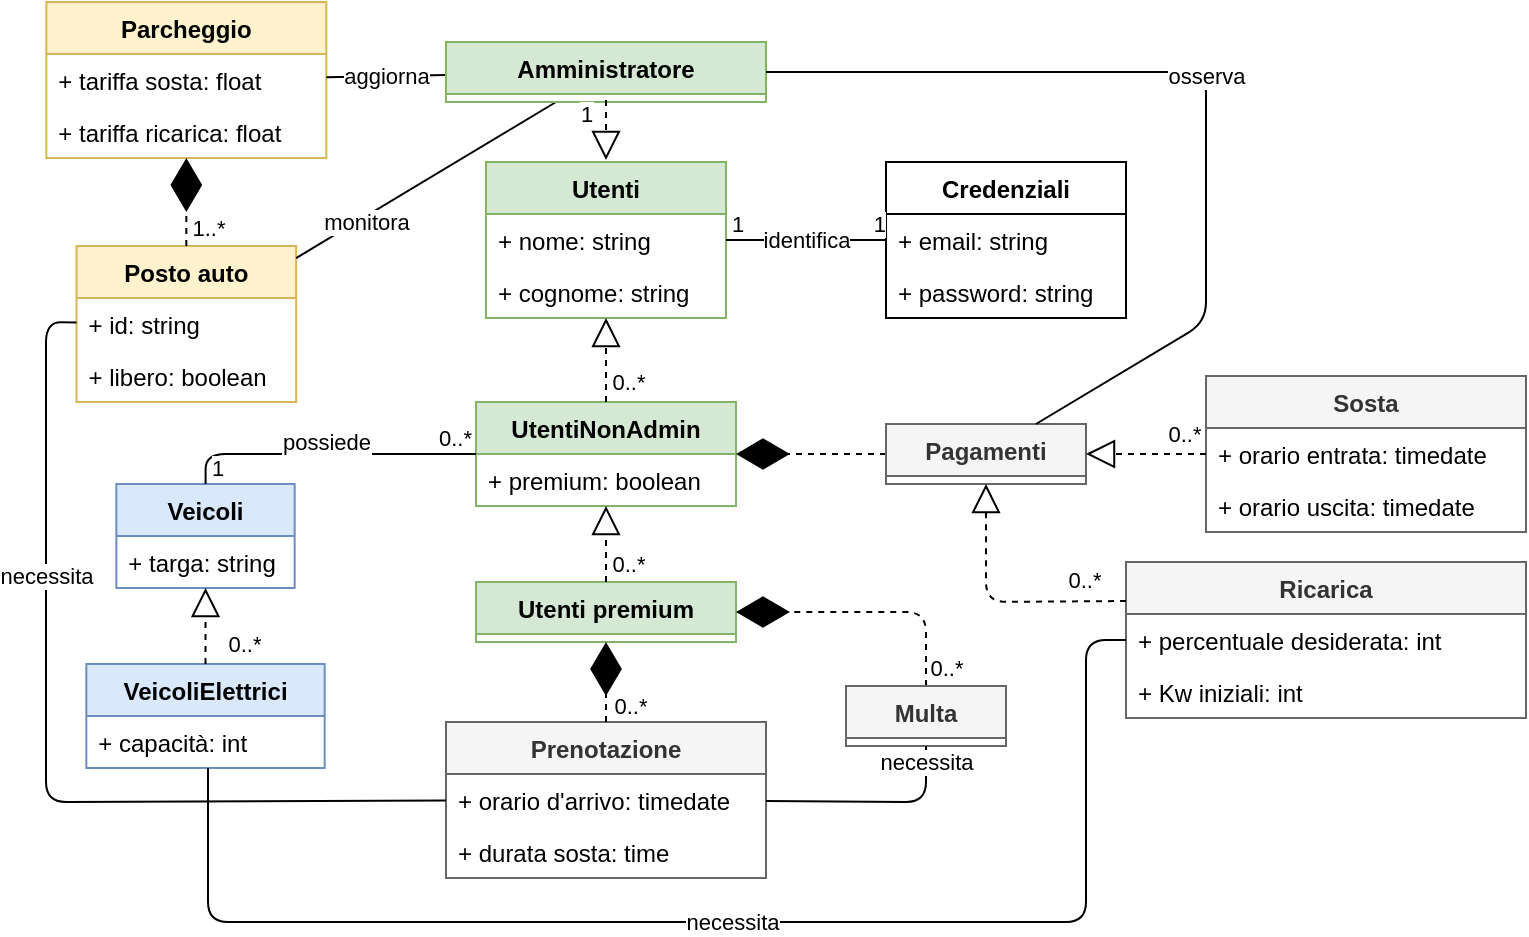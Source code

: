 <mxfile scale="1" border="10">
    <diagram id="PsLG1nvYOHh64BqABNhy" name="Page-1">
        <mxGraphModel dx="817" dy="686" grid="1" gridSize="10" guides="1" tooltips="1" connect="1" arrows="1" fold="1" page="1" pageScale="1" pageWidth="850" pageHeight="1100" background="#ffffff" math="0" shadow="0">
            <root>
                <mxCell id="0"/>
                <mxCell id="1" parent="0"/>
                <mxCell id="247" value="Parcheggio" style="swimlane;fontStyle=1;align=center;verticalAlign=top;childLayout=stackLayout;horizontal=1;startSize=26;horizontalStack=0;resizeParent=1;resizeParentMax=0;resizeLast=0;collapsible=1;marginBottom=0;fillColor=#fff2cc;strokeColor=#d6b656;" vertex="1" parent="1">
                    <mxGeometry x="40.17" y="40" width="140" height="78" as="geometry">
                        <mxRectangle x="330" y="220" width="150" height="30" as="alternateBounds"/>
                    </mxGeometry>
                </mxCell>
                <mxCell id="249" value="+ tariffa sosta: float" style="text;strokeColor=none;fillColor=none;align=left;verticalAlign=top;spacingLeft=4;spacingRight=4;overflow=hidden;rotatable=0;points=[[0,0.5],[1,0.5]];portConstraint=eastwest;" vertex="1" parent="247">
                    <mxGeometry y="26" width="140" height="26" as="geometry"/>
                </mxCell>
                <mxCell id="250" value="+ tariffa ricarica: float" style="text;strokeColor=none;fillColor=none;align=left;verticalAlign=top;spacingLeft=4;spacingRight=4;overflow=hidden;rotatable=0;points=[[0,0.5],[1,0.5]];portConstraint=eastwest;" vertex="1" parent="247">
                    <mxGeometry y="52" width="140" height="26" as="geometry"/>
                </mxCell>
                <mxCell id="251" value="Posto auto" style="swimlane;fontStyle=1;align=center;verticalAlign=top;childLayout=stackLayout;horizontal=1;startSize=26;horizontalStack=0;resizeParent=1;resizeParentMax=0;resizeLast=0;collapsible=1;marginBottom=0;fillColor=#fff2cc;strokeColor=#d6b656;" vertex="1" parent="1">
                    <mxGeometry x="55.25" y="162" width="109.83" height="78" as="geometry">
                        <mxRectangle x="330" y="220" width="150" height="30" as="alternateBounds"/>
                    </mxGeometry>
                </mxCell>
                <mxCell id="252" value="+ id: string" style="text;strokeColor=none;fillColor=none;align=left;verticalAlign=top;spacingLeft=4;spacingRight=4;overflow=hidden;rotatable=0;points=[[0,0.5],[1,0.5]];portConstraint=eastwest;" vertex="1" parent="251">
                    <mxGeometry y="26" width="109.83" height="26" as="geometry"/>
                </mxCell>
                <mxCell id="320" value="+ libero: boolean" style="text;strokeColor=none;fillColor=none;align=left;verticalAlign=top;spacingLeft=4;spacingRight=4;overflow=hidden;rotatable=0;points=[[0,0.5],[1,0.5]];portConstraint=eastwest;" vertex="1" parent="251">
                    <mxGeometry y="52" width="109.83" height="26" as="geometry"/>
                </mxCell>
                <mxCell id="253" value="" style="endArrow=diamondThin;endFill=1;endSize=24;html=1;dashed=1;" edge="1" parent="1" source="251" target="247">
                    <mxGeometry width="160" relative="1" as="geometry">
                        <mxPoint x="90.17" y="-322.5" as="sourcePoint"/>
                        <mxPoint x="90.17" y="-270" as="targetPoint"/>
                    </mxGeometry>
                </mxCell>
                <mxCell id="254" value="1..*" style="edgeLabel;html=1;align=center;verticalAlign=middle;resizable=0;points=[];" vertex="1" connectable="0" parent="253">
                    <mxGeometry x="0.345" y="-2" relative="1" as="geometry">
                        <mxPoint x="9" y="20" as="offset"/>
                    </mxGeometry>
                </mxCell>
                <mxCell id="255" value="Utenti" style="swimlane;fontStyle=1;align=center;verticalAlign=top;childLayout=stackLayout;horizontal=1;startSize=26;horizontalStack=0;resizeParent=1;resizeParentMax=0;resizeLast=0;collapsible=1;marginBottom=0;fillColor=#d5e8d4;strokeColor=#82b366;" vertex="1" parent="1">
                    <mxGeometry x="260" y="120" width="120" height="78" as="geometry">
                        <mxRectangle x="160" y="240" width="150" height="30" as="alternateBounds"/>
                    </mxGeometry>
                </mxCell>
                <mxCell id="256" value="+ nome: string" style="text;strokeColor=none;fillColor=none;align=left;verticalAlign=top;spacingLeft=4;spacingRight=4;overflow=hidden;rotatable=0;points=[[0,0.5],[1,0.5]];portConstraint=eastwest;" vertex="1" parent="255">
                    <mxGeometry y="26" width="120" height="26" as="geometry"/>
                </mxCell>
                <mxCell id="257" value="+ cognome: string" style="text;strokeColor=none;fillColor=none;align=left;verticalAlign=top;spacingLeft=4;spacingRight=4;overflow=hidden;rotatable=0;points=[[0,0.5],[1,0.5]];portConstraint=eastwest;" vertex="1" parent="255">
                    <mxGeometry y="52" width="120" height="26" as="geometry"/>
                </mxCell>
                <mxCell id="258" value="Credenziali" style="swimlane;fontStyle=1;align=center;verticalAlign=top;childLayout=stackLayout;horizontal=1;startSize=26;horizontalStack=0;resizeParent=1;resizeParentMax=0;resizeLast=0;collapsible=1;marginBottom=0;" vertex="1" parent="1">
                    <mxGeometry x="460" y="120" width="120" height="78" as="geometry"/>
                </mxCell>
                <mxCell id="259" value="+ email: string" style="text;strokeColor=none;fillColor=none;align=left;verticalAlign=top;spacingLeft=4;spacingRight=4;overflow=hidden;rotatable=0;points=[[0,0.5],[1,0.5]];portConstraint=eastwest;" vertex="1" parent="258">
                    <mxGeometry y="26" width="120" height="26" as="geometry"/>
                </mxCell>
                <mxCell id="260" value="+ password: string" style="text;strokeColor=none;fillColor=none;align=left;verticalAlign=top;spacingLeft=4;spacingRight=4;overflow=hidden;rotatable=0;points=[[0,0.5],[1,0.5]];portConstraint=eastwest;" vertex="1" parent="258">
                    <mxGeometry y="52" width="120" height="26" as="geometry"/>
                </mxCell>
                <mxCell id="261" value="identifica" style="endArrow=none;html=1;edgeStyle=orthogonalEdgeStyle;" edge="1" parent="1" target="258" source="255">
                    <mxGeometry relative="1" as="geometry">
                        <mxPoint x="540" y="58" as="sourcePoint"/>
                        <mxPoint x="670" y="140" as="targetPoint"/>
                    </mxGeometry>
                </mxCell>
                <mxCell id="262" value="1" style="edgeLabel;resizable=0;html=1;align=left;verticalAlign=bottom;" connectable="0" vertex="1" parent="261">
                    <mxGeometry x="-1" relative="1" as="geometry">
                        <mxPoint x="1" as="offset"/>
                    </mxGeometry>
                </mxCell>
                <mxCell id="263" value="1" style="edgeLabel;resizable=0;html=1;align=right;verticalAlign=bottom;" connectable="0" vertex="1" parent="261">
                    <mxGeometry x="1" relative="1" as="geometry"/>
                </mxCell>
                <mxCell id="266" value="monitora" style="edgeStyle=none;html=1;endArrow=none;endFill=0;" edge="1" parent="1" source="264" target="251">
                    <mxGeometry x="0.482" y="3" relative="1" as="geometry">
                        <mxPoint as="offset"/>
                    </mxGeometry>
                </mxCell>
                <mxCell id="267" value="aggiorna" style="edgeStyle=none;html=1;endArrow=none;endFill=0;" edge="1" parent="1" source="264" target="247">
                    <mxGeometry relative="1" as="geometry"/>
                </mxCell>
                <mxCell id="264" value="Amministratore" style="swimlane;fontStyle=1;align=center;verticalAlign=top;childLayout=stackLayout;horizontal=1;startSize=26;horizontalStack=0;resizeParent=1;resizeParentMax=0;resizeLast=0;collapsible=1;marginBottom=0;fillColor=#d5e8d4;strokeColor=#82b366;" vertex="1" parent="1">
                    <mxGeometry x="240" y="60" width="160" height="30" as="geometry">
                        <mxRectangle x="330" y="220" width="150" height="30" as="alternateBounds"/>
                    </mxGeometry>
                </mxCell>
                <mxCell id="265" value="1" style="endArrow=block;dashed=1;endFill=0;endSize=12;html=1;" edge="1" parent="1">
                    <mxGeometry x="-0.524" y="-10" width="160" relative="1" as="geometry">
                        <mxPoint x="320" y="89" as="sourcePoint"/>
                        <mxPoint x="320" y="119" as="targetPoint"/>
                        <mxPoint as="offset"/>
                    </mxGeometry>
                </mxCell>
                <mxCell id="269" value="UtentiNonAdmin" style="swimlane;fontStyle=1;align=center;verticalAlign=top;childLayout=stackLayout;horizontal=1;startSize=26;horizontalStack=0;resizeParent=1;resizeParentMax=0;resizeLast=0;collapsible=1;marginBottom=0;fillColor=#d5e8d4;strokeColor=#82b366;" vertex="1" parent="1">
                    <mxGeometry x="255" y="240" width="130" height="52" as="geometry">
                        <mxRectangle x="160" y="240" width="150" height="30" as="alternateBounds"/>
                    </mxGeometry>
                </mxCell>
                <mxCell id="270" value="+ premium: boolean" style="text;strokeColor=none;fillColor=none;align=left;verticalAlign=top;spacingLeft=4;spacingRight=4;overflow=hidden;rotatable=0;points=[[0,0.5],[1,0.5]];portConstraint=eastwest;" vertex="1" parent="269">
                    <mxGeometry y="26" width="130" height="26" as="geometry"/>
                </mxCell>
                <mxCell id="271" value="" style="endArrow=block;dashed=1;endFill=0;endSize=12;html=1;" edge="1" parent="1" source="269" target="255">
                    <mxGeometry width="160" relative="1" as="geometry">
                        <mxPoint x="327.17" y="-30" as="sourcePoint"/>
                        <mxPoint x="317.17" y="120" as="targetPoint"/>
                    </mxGeometry>
                </mxCell>
                <mxCell id="272" value="0..*" style="edgeLabel;html=1;align=center;verticalAlign=middle;resizable=0;points=[];" vertex="1" connectable="0" parent="271">
                    <mxGeometry x="-0.371" y="2" relative="1" as="geometry">
                        <mxPoint x="13" y="3" as="offset"/>
                    </mxGeometry>
                </mxCell>
                <mxCell id="273" value="Utenti premium" style="swimlane;fontStyle=1;align=center;verticalAlign=top;childLayout=stackLayout;horizontal=1;startSize=26;horizontalStack=0;resizeParent=1;resizeParentMax=0;resizeLast=0;collapsible=1;marginBottom=0;fillColor=#d5e8d4;strokeColor=#82b366;" vertex="1" parent="1">
                    <mxGeometry x="255" y="330" width="130" height="30" as="geometry">
                        <mxRectangle x="780" y="500" width="150" height="30" as="alternateBounds"/>
                    </mxGeometry>
                </mxCell>
                <mxCell id="274" value="" style="endArrow=block;dashed=1;endFill=0;endSize=12;html=1;" edge="1" parent="1" source="273" target="269">
                    <mxGeometry width="160" relative="1" as="geometry">
                        <mxPoint x="568.5" y="41.5" as="sourcePoint"/>
                        <mxPoint x="568.5" y="94" as="targetPoint"/>
                    </mxGeometry>
                </mxCell>
                <mxCell id="275" value="0..*" style="edgeLabel;html=1;align=center;verticalAlign=middle;resizable=0;points=[];" vertex="1" connectable="0" parent="274">
                    <mxGeometry x="-0.465" y="-2" relative="1" as="geometry">
                        <mxPoint x="9" y="1" as="offset"/>
                    </mxGeometry>
                </mxCell>
                <mxCell id="276" value="Veicoli" style="swimlane;fontStyle=1;align=center;verticalAlign=top;childLayout=stackLayout;horizontal=1;startSize=26;horizontalStack=0;resizeParent=1;resizeParentMax=0;resizeLast=0;collapsible=1;marginBottom=0;fillColor=#dae8fc;strokeColor=#6c8ebf;" vertex="1" parent="1">
                    <mxGeometry x="75.17" y="281" width="89.17" height="52" as="geometry">
                        <mxRectangle x="330" y="220" width="150" height="30" as="alternateBounds"/>
                    </mxGeometry>
                </mxCell>
                <mxCell id="277" value="+ targa: string" style="text;strokeColor=none;fillColor=none;align=left;verticalAlign=top;spacingLeft=4;spacingRight=4;overflow=hidden;rotatable=0;points=[[0,0.5],[1,0.5]];portConstraint=eastwest;" vertex="1" parent="276">
                    <mxGeometry y="26" width="89.17" height="26" as="geometry"/>
                </mxCell>
                <mxCell id="280" value="VeicoliElettrici" style="swimlane;fontStyle=1;align=center;verticalAlign=top;childLayout=stackLayout;horizontal=1;startSize=26;horizontalStack=0;resizeParent=1;resizeParentMax=0;resizeLast=0;collapsible=1;marginBottom=0;fillColor=#dae8fc;strokeColor=#6c8ebf;" vertex="1" parent="1">
                    <mxGeometry x="60.17" y="371" width="119.17" height="52" as="geometry">
                        <mxRectangle x="330" y="220" width="150" height="30" as="alternateBounds"/>
                    </mxGeometry>
                </mxCell>
                <mxCell id="281" value="+ capacità: int" style="text;strokeColor=none;fillColor=none;align=left;verticalAlign=top;spacingLeft=4;spacingRight=4;overflow=hidden;rotatable=0;points=[[0,0.5],[1,0.5]];portConstraint=eastwest;" vertex="1" parent="280">
                    <mxGeometry y="26" width="119.17" height="26" as="geometry"/>
                </mxCell>
                <mxCell id="282" value="0..*" style="endArrow=block;dashed=1;endFill=0;endSize=12;html=1;" edge="1" parent="1" source="280" target="276">
                    <mxGeometry x="-0.474" y="-19" width="160" relative="1" as="geometry">
                        <mxPoint x="115.755" y="361" as="sourcePoint"/>
                        <mxPoint x="115.755" y="330" as="targetPoint"/>
                        <mxPoint as="offset"/>
                    </mxGeometry>
                </mxCell>
                <mxCell id="283" value="possiede" style="endArrow=none;html=1;edgeStyle=orthogonalEdgeStyle;" edge="1" parent="1" source="276" target="269">
                    <mxGeometry x="0.001" y="6" relative="1" as="geometry">
                        <mxPoint x="200" y="-114.5" as="sourcePoint"/>
                        <mxPoint x="239" y="-114" as="targetPoint"/>
                        <Array as="points">
                            <mxPoint x="210" y="266"/>
                            <mxPoint x="210" y="266"/>
                        </Array>
                        <mxPoint as="offset"/>
                    </mxGeometry>
                </mxCell>
                <mxCell id="284" value="1" style="edgeLabel;resizable=0;html=1;align=left;verticalAlign=bottom;" connectable="0" vertex="1" parent="283">
                    <mxGeometry x="-1" relative="1" as="geometry">
                        <mxPoint x="1" as="offset"/>
                    </mxGeometry>
                </mxCell>
                <mxCell id="285" value="0..*" style="edgeLabel;resizable=0;html=1;align=right;verticalAlign=bottom;" connectable="0" vertex="1" parent="283">
                    <mxGeometry x="1" relative="1" as="geometry">
                        <mxPoint x="-1" as="offset"/>
                    </mxGeometry>
                </mxCell>
                <mxCell id="287" value="Sosta" style="swimlane;fontStyle=1;align=center;verticalAlign=top;childLayout=stackLayout;horizontal=1;startSize=26;horizontalStack=0;resizeParent=1;resizeParentMax=0;resizeLast=0;collapsible=1;marginBottom=0;fillColor=#f5f5f5;strokeColor=#666666;fontColor=#333333;" vertex="1" parent="1">
                    <mxGeometry x="620" y="227" width="160" height="78" as="geometry">
                        <mxRectangle x="1190" y="890" width="150" height="30" as="alternateBounds"/>
                    </mxGeometry>
                </mxCell>
                <mxCell id="288" value="+ orario entrata: timedate" style="text;strokeColor=none;fillColor=none;align=left;verticalAlign=top;spacingLeft=4;spacingRight=4;overflow=hidden;rotatable=0;points=[[0,0.5],[1,0.5]];portConstraint=eastwest;" vertex="1" parent="287">
                    <mxGeometry y="26" width="160" height="26" as="geometry"/>
                </mxCell>
                <mxCell id="289" value="+ orario uscita: timedate" style="text;strokeColor=none;fillColor=none;align=left;verticalAlign=top;spacingLeft=4;spacingRight=4;overflow=hidden;rotatable=0;points=[[0,0.5],[1,0.5]];portConstraint=eastwest;" vertex="1" parent="287">
                    <mxGeometry y="52" width="160" height="26" as="geometry"/>
                </mxCell>
                <mxCell id="291" value="Ricarica" style="swimlane;fontStyle=1;align=center;verticalAlign=top;childLayout=stackLayout;horizontal=1;startSize=26;horizontalStack=0;resizeParent=1;resizeParentMax=0;resizeLast=0;collapsible=1;marginBottom=0;fillColor=#f5f5f5;strokeColor=#666666;fontColor=#333333;" vertex="1" parent="1">
                    <mxGeometry x="580" y="320" width="200" height="78" as="geometry">
                        <mxRectangle x="950" y="890" width="150" height="30" as="alternateBounds"/>
                    </mxGeometry>
                </mxCell>
                <mxCell id="292" value="+ percentuale desiderata: int" style="text;strokeColor=none;fillColor=none;align=left;verticalAlign=top;spacingLeft=4;spacingRight=4;overflow=hidden;rotatable=0;points=[[0,0.5],[1,0.5]];portConstraint=eastwest;" vertex="1" parent="291">
                    <mxGeometry y="26" width="200" height="26" as="geometry"/>
                </mxCell>
                <mxCell id="293" value="+ Kw iniziali: int" style="text;strokeColor=none;fillColor=none;align=left;verticalAlign=top;spacingLeft=4;spacingRight=4;overflow=hidden;rotatable=0;points=[[0,0.5],[1,0.5]];portConstraint=eastwest;" vertex="1" parent="291">
                    <mxGeometry y="52" width="200" height="26" as="geometry"/>
                </mxCell>
                <mxCell id="294" value="" style="endArrow=diamondThin;endFill=1;endSize=24;html=1;dashed=1;" edge="1" parent="1" source="295" target="269">
                    <mxGeometry width="160" relative="1" as="geometry">
                        <mxPoint x="1220" y="510" as="sourcePoint"/>
                        <mxPoint x="1010" y="635.5" as="targetPoint"/>
                        <Array as="points"/>
                    </mxGeometry>
                </mxCell>
                <mxCell id="295" value="Pagamenti" style="swimlane;fontStyle=1;align=center;verticalAlign=top;childLayout=stackLayout;horizontal=1;startSize=26;horizontalStack=0;resizeParent=1;resizeParentMax=0;resizeLast=0;collapsible=1;marginBottom=0;fillColor=#f5f5f5;strokeColor=#666666;fontColor=#333333;" vertex="1" parent="1">
                    <mxGeometry x="460" y="251" width="100" height="30" as="geometry">
                        <mxRectangle x="1000" y="811" width="150" height="30" as="alternateBounds"/>
                    </mxGeometry>
                </mxCell>
                <mxCell id="301" value="" style="endArrow=block;dashed=1;endFill=0;endSize=12;html=1;exitX=0;exitY=0.25;exitDx=0;exitDy=0;" edge="1" parent="1" source="291" target="295">
                    <mxGeometry width="160" relative="1" as="geometry">
                        <mxPoint x="260" y="310" as="sourcePoint"/>
                        <mxPoint x="260" y="272.0" as="targetPoint"/>
                        <Array as="points">
                            <mxPoint x="510" y="340"/>
                        </Array>
                    </mxGeometry>
                </mxCell>
                <mxCell id="302" value="0..*" style="edgeLabel;html=1;align=center;verticalAlign=middle;resizable=0;points=[];" vertex="1" connectable="0" parent="301">
                    <mxGeometry x="-0.465" y="-2" relative="1" as="geometry">
                        <mxPoint x="13" y="-9" as="offset"/>
                    </mxGeometry>
                </mxCell>
                <mxCell id="307" value="" style="endArrow=block;dashed=1;endFill=0;endSize=12;html=1;" edge="1" parent="1" source="287" target="295">
                    <mxGeometry width="160" relative="1" as="geometry">
                        <mxPoint x="630" y="308" as="sourcePoint"/>
                        <mxPoint x="630" y="270.0" as="targetPoint"/>
                    </mxGeometry>
                </mxCell>
                <mxCell id="308" value="0..*" style="edgeLabel;html=1;align=center;verticalAlign=middle;resizable=0;points=[];" vertex="1" connectable="0" parent="307">
                    <mxGeometry x="-0.465" y="-2" relative="1" as="geometry">
                        <mxPoint x="5" y="-8" as="offset"/>
                    </mxGeometry>
                </mxCell>
                <mxCell id="309" value="necessita" style="endArrow=none;html=1;edgeStyle=orthogonalEdgeStyle;" edge="1" parent="1" source="280" target="291">
                    <mxGeometry relative="1" as="geometry">
                        <mxPoint x="175.17" y="276.0" as="sourcePoint"/>
                        <mxPoint x="265" y="276.0" as="targetPoint"/>
                        <Array as="points">
                            <mxPoint x="121" y="500"/>
                            <mxPoint x="560" y="500"/>
                            <mxPoint x="560" y="359"/>
                        </Array>
                    </mxGeometry>
                </mxCell>
                <mxCell id="312" value="osserva" style="edgeStyle=none;html=1;endArrow=none;endFill=0;" edge="1" parent="1" source="264" target="295">
                    <mxGeometry relative="1" as="geometry">
                        <mxPoint x="276.074" y="100" as="sourcePoint"/>
                        <mxPoint x="-55" y="192.092" as="targetPoint"/>
                        <Array as="points">
                            <mxPoint x="620" y="75"/>
                            <mxPoint x="620" y="200"/>
                        </Array>
                    </mxGeometry>
                </mxCell>
                <mxCell id="313" value="Prenotazione" style="swimlane;fontStyle=1;align=center;verticalAlign=top;childLayout=stackLayout;horizontal=1;startSize=26;horizontalStack=0;resizeParent=1;resizeParentMax=0;resizeLast=0;collapsible=1;marginBottom=0;fillColor=#f5f5f5;strokeColor=#666666;fontColor=#333333;" vertex="1" parent="1">
                    <mxGeometry x="240" y="400" width="160" height="78" as="geometry">
                        <mxRectangle x="330" y="220" width="150" height="30" as="alternateBounds"/>
                    </mxGeometry>
                </mxCell>
                <mxCell id="314" value="+ orario d'arrivo: timedate" style="text;strokeColor=none;fillColor=none;align=left;verticalAlign=top;spacingLeft=4;spacingRight=4;overflow=hidden;rotatable=0;points=[[0,0.5],[1,0.5]];portConstraint=eastwest;" vertex="1" parent="313">
                    <mxGeometry y="26" width="160" height="26" as="geometry"/>
                </mxCell>
                <mxCell id="315" value="+ durata sosta: time" style="text;strokeColor=none;fillColor=none;align=left;verticalAlign=top;spacingLeft=4;spacingRight=4;overflow=hidden;rotatable=0;points=[[0,0.5],[1,0.5]];portConstraint=eastwest;" vertex="1" parent="313">
                    <mxGeometry y="52" width="160" height="26" as="geometry"/>
                </mxCell>
                <mxCell id="316" value="" style="endArrow=diamondThin;endFill=1;endSize=24;html=1;dashed=1;" edge="1" parent="1" source="313" target="273">
                    <mxGeometry width="160" relative="1" as="geometry">
                        <mxPoint x="470" y="276" as="sourcePoint"/>
                        <mxPoint x="395" y="276.0" as="targetPoint"/>
                        <Array as="points"/>
                    </mxGeometry>
                </mxCell>
                <mxCell id="317" value="0..*" style="edgeLabel;html=1;align=center;verticalAlign=middle;resizable=0;points=[];" vertex="1" connectable="0" parent="316">
                    <mxGeometry x="-0.636" relative="1" as="geometry">
                        <mxPoint x="12" y="-1" as="offset"/>
                    </mxGeometry>
                </mxCell>
                <mxCell id="319" value="necessita" style="edgeStyle=none;html=1;endArrow=none;endFill=0;" edge="1" parent="1" source="313" target="251">
                    <mxGeometry x="0.374" relative="1" as="geometry">
                        <mxPoint x="276.074" y="100" as="sourcePoint"/>
                        <mxPoint x="-55" y="192.092" as="targetPoint"/>
                        <Array as="points">
                            <mxPoint x="40" y="440"/>
                            <mxPoint x="40" y="200"/>
                        </Array>
                        <mxPoint as="offset"/>
                    </mxGeometry>
                </mxCell>
                <mxCell id="321" value="0..*" style="endArrow=diamondThin;endFill=1;endSize=24;html=1;dashed=1;" edge="1" parent="1" source="322" target="273">
                    <mxGeometry x="-0.857" y="-10" width="160" relative="1" as="geometry">
                        <mxPoint x="1267.5" y="659" as="sourcePoint"/>
                        <mxPoint x="432.5" y="415.0" as="targetPoint"/>
                        <Array as="points">
                            <mxPoint x="480" y="345"/>
                        </Array>
                        <mxPoint as="offset"/>
                    </mxGeometry>
                </mxCell>
                <mxCell id="322" value="Multa" style="swimlane;fontStyle=1;align=center;verticalAlign=top;childLayout=stackLayout;horizontal=1;startSize=26;horizontalStack=0;resizeParent=1;resizeParentMax=0;resizeLast=0;collapsible=1;marginBottom=0;fillColor=#f5f5f5;strokeColor=#666666;fontColor=#333333;" vertex="1" collapsed="1" parent="1">
                    <mxGeometry x="440" y="382" width="80" height="30" as="geometry">
                        <mxRectangle x="420" y="360" width="120" height="52" as="alternateBounds"/>
                    </mxGeometry>
                </mxCell>
                <mxCell id="325" value="+ ammenda: float" style="text;strokeColor=none;fillColor=none;align=left;verticalAlign=top;spacingLeft=4;spacingRight=4;overflow=hidden;rotatable=0;points=[[0,0.5],[1,0.5]];portConstraint=eastwest;" vertex="1" parent="322">
                    <mxGeometry y="26" width="120" height="26" as="geometry"/>
                </mxCell>
                <mxCell id="323" value="necessita" style="edgeStyle=none;html=1;endArrow=none;endFill=0;" edge="1" parent="1" source="322" target="313">
                    <mxGeometry x="-0.852" relative="1" as="geometry">
                        <mxPoint x="250" y="449.286" as="sourcePoint"/>
                        <mxPoint x="65.25" y="210.217" as="targetPoint"/>
                        <Array as="points">
                            <mxPoint x="480" y="440"/>
                        </Array>
                        <mxPoint as="offset"/>
                    </mxGeometry>
                </mxCell>
            </root>
        </mxGraphModel>
    </diagram>
</mxfile>
